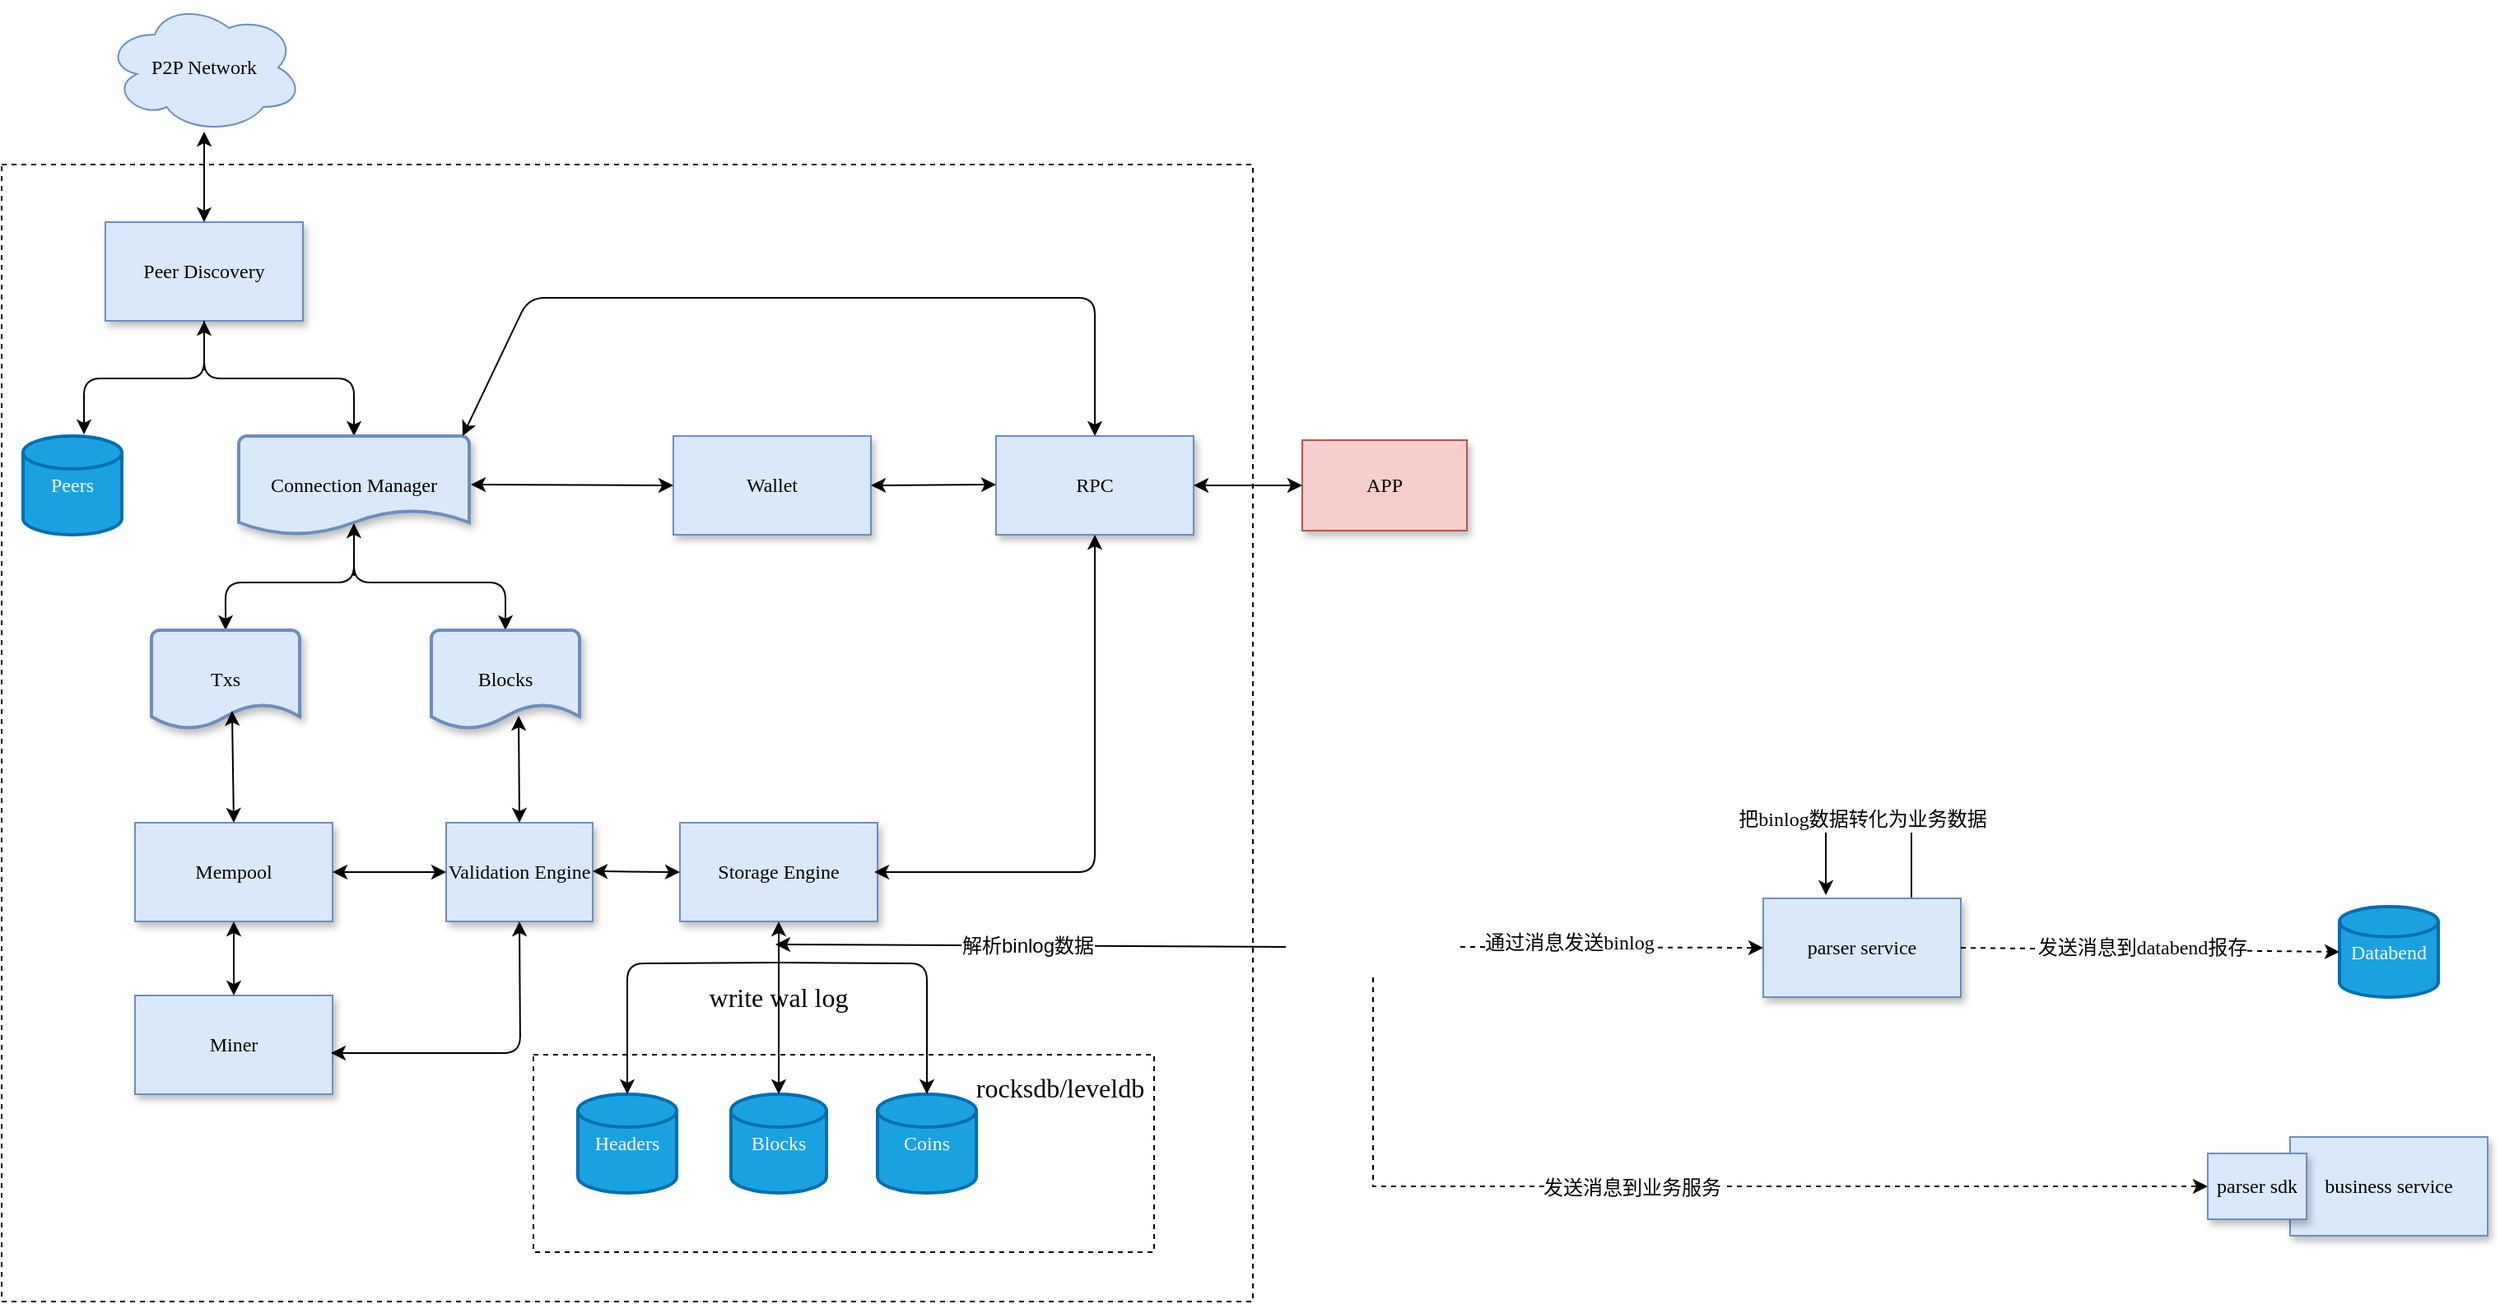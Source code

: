<mxfile version="24.7.7">
  <diagram name="第 1 页" id="tgMQHVBDHuroJmxmnegw">
    <mxGraphModel dx="1242" dy="749" grid="1" gridSize="10" guides="1" tooltips="1" connect="1" arrows="1" fold="1" page="1" pageScale="1" pageWidth="1654" pageHeight="1169" math="0" shadow="0">
      <root>
        <mxCell id="0" />
        <mxCell id="1" parent="0" />
        <mxCell id="X7fMvcYtnIwSlndWAkHu-51" value="" style="rounded=0;whiteSpace=wrap;html=1;dashed=1;fillColor=none;fontFamily=Tahoma;" parent="1" vertex="1">
          <mxGeometry x="30" y="109" width="760" height="691" as="geometry" />
        </mxCell>
        <mxCell id="X7fMvcYtnIwSlndWAkHu-61" value="" style="rounded=0;whiteSpace=wrap;html=1;fillColor=none;dashed=1;" parent="1" vertex="1">
          <mxGeometry x="353" y="650" width="377" height="120" as="geometry" />
        </mxCell>
        <mxCell id="X7fMvcYtnIwSlndWAkHu-8" style="edgeStyle=orthogonalEdgeStyle;rounded=1;orthogonalLoop=1;jettySize=auto;html=1;exitX=0.5;exitY=1;exitDx=0;exitDy=0;curved=0;fontFamily=Tahoma;" parent="1" source="X7fMvcYtnIwSlndWAkHu-1" target="X7fMvcYtnIwSlndWAkHu-2" edge="1">
          <mxGeometry relative="1" as="geometry" />
        </mxCell>
        <mxCell id="X7fMvcYtnIwSlndWAkHu-1" value="Peer Discovery" style="rounded=0;whiteSpace=wrap;html=1;shadow=1;fillColor=#dae8fc;strokeColor=#6c8ebf;fontFamily=Tahoma;" parent="1" vertex="1">
          <mxGeometry x="93" y="144" width="120" height="60" as="geometry" />
        </mxCell>
        <mxCell id="X7fMvcYtnIwSlndWAkHu-24" value="" style="edgeStyle=orthogonalEdgeStyle;rounded=1;orthogonalLoop=1;jettySize=auto;html=1;curved=0;fontFamily=Tahoma;" parent="1" source="X7fMvcYtnIwSlndWAkHu-2" target="X7fMvcYtnIwSlndWAkHu-16" edge="1">
          <mxGeometry relative="1" as="geometry" />
        </mxCell>
        <mxCell id="X7fMvcYtnIwSlndWAkHu-25" value="" style="edgeStyle=orthogonalEdgeStyle;rounded=1;orthogonalLoop=1;jettySize=auto;html=1;curved=0;fontFamily=Tahoma;" parent="1" source="X7fMvcYtnIwSlndWAkHu-2" target="X7fMvcYtnIwSlndWAkHu-15" edge="1">
          <mxGeometry relative="1" as="geometry" />
        </mxCell>
        <mxCell id="X7fMvcYtnIwSlndWAkHu-2" value="Connection Manager" style="strokeWidth=2;html=1;shape=mxgraph.flowchart.document2;whiteSpace=wrap;size=0.25;shadow=1;fillColor=#dae8fc;strokeColor=#6c8ebf;fontFamily=Tahoma;" parent="1" vertex="1">
          <mxGeometry x="174" y="274" width="140" height="60" as="geometry" />
        </mxCell>
        <mxCell id="X7fMvcYtnIwSlndWAkHu-3" value="Peers" style="strokeWidth=2;html=1;shape=mxgraph.flowchart.database;whiteSpace=wrap;fillColor=#1ba1e2;fontColor=#ffffff;strokeColor=#006EAF;fontFamily=Tahoma;" parent="1" vertex="1">
          <mxGeometry x="43" y="274" width="60" height="60" as="geometry" />
        </mxCell>
        <mxCell id="X7fMvcYtnIwSlndWAkHu-7" style="edgeStyle=orthogonalEdgeStyle;rounded=1;orthogonalLoop=1;jettySize=auto;html=1;exitX=0.5;exitY=1;exitDx=0;exitDy=0;entryX=0.617;entryY=-0.017;entryDx=0;entryDy=0;entryPerimeter=0;curved=0;fontFamily=Tahoma;" parent="1" source="X7fMvcYtnIwSlndWAkHu-1" target="X7fMvcYtnIwSlndWAkHu-3" edge="1">
          <mxGeometry relative="1" as="geometry" />
        </mxCell>
        <mxCell id="X7fMvcYtnIwSlndWAkHu-9" value="" style="endArrow=classic;html=1;rounded=0;entryX=0.5;entryY=1;entryDx=0;entryDy=0;fontFamily=Tahoma;" parent="1" target="X7fMvcYtnIwSlndWAkHu-1" edge="1">
          <mxGeometry width="50" height="50" relative="1" as="geometry">
            <mxPoint x="153" y="234" as="sourcePoint" />
            <mxPoint x="173" y="254" as="targetPoint" />
          </mxGeometry>
        </mxCell>
        <mxCell id="X7fMvcYtnIwSlndWAkHu-10" value="Wallet" style="rounded=0;whiteSpace=wrap;html=1;fillColor=#dae8fc;strokeColor=#6c8ebf;shadow=1;fontFamily=Tahoma;" parent="1" vertex="1">
          <mxGeometry x="438" y="274" width="120" height="60" as="geometry" />
        </mxCell>
        <mxCell id="X7fMvcYtnIwSlndWAkHu-11" value="" style="endArrow=classic;startArrow=classic;html=1;rounded=0;entryX=0;entryY=0.5;entryDx=0;entryDy=0;fontFamily=Tahoma;" parent="1" target="X7fMvcYtnIwSlndWAkHu-10" edge="1">
          <mxGeometry width="50" height="50" relative="1" as="geometry">
            <mxPoint x="315" y="303.5" as="sourcePoint" />
            <mxPoint x="395" y="303.5" as="targetPoint" />
          </mxGeometry>
        </mxCell>
        <mxCell id="X7fMvcYtnIwSlndWAkHu-12" value="RPC" style="rounded=0;whiteSpace=wrap;html=1;fillColor=#dae8fc;strokeColor=#6c8ebf;shadow=1;fontFamily=Tahoma;" parent="1" vertex="1">
          <mxGeometry x="634" y="274" width="120" height="60" as="geometry" />
        </mxCell>
        <mxCell id="X7fMvcYtnIwSlndWAkHu-13" value="" style="endArrow=classic;startArrow=classic;html=1;rounded=0;exitX=1;exitY=0.5;exitDx=0;exitDy=0;fontFamily=Tahoma;" parent="1" source="X7fMvcYtnIwSlndWAkHu-10" edge="1">
          <mxGeometry width="50" height="50" relative="1" as="geometry">
            <mxPoint x="564" y="304" as="sourcePoint" />
            <mxPoint x="634" y="303.5" as="targetPoint" />
          </mxGeometry>
        </mxCell>
        <mxCell id="X7fMvcYtnIwSlndWAkHu-15" value="Txs" style="strokeWidth=2;html=1;shape=mxgraph.flowchart.document2;whiteSpace=wrap;size=0.25;shadow=1;fillColor=#dae8fc;strokeColor=#6c8ebf;fontFamily=Tahoma;" parent="1" vertex="1">
          <mxGeometry x="121" y="392" width="90" height="60" as="geometry" />
        </mxCell>
        <mxCell id="X7fMvcYtnIwSlndWAkHu-16" value="Blocks" style="strokeWidth=2;html=1;shape=mxgraph.flowchart.document2;whiteSpace=wrap;size=0.25;shadow=1;fillColor=#dae8fc;strokeColor=#6c8ebf;fontFamily=Tahoma;" parent="1" vertex="1">
          <mxGeometry x="291" y="392" width="90" height="60" as="geometry" />
        </mxCell>
        <mxCell id="X7fMvcYtnIwSlndWAkHu-26" value="" style="endArrow=classic;html=1;rounded=0;entryX=0.514;entryY=0.883;entryDx=0;entryDy=0;entryPerimeter=0;fontFamily=Tahoma;" parent="1" edge="1">
          <mxGeometry width="50" height="50" relative="1" as="geometry">
            <mxPoint x="244" y="359" as="sourcePoint" />
            <mxPoint x="243.96" y="326.98" as="targetPoint" />
          </mxGeometry>
        </mxCell>
        <mxCell id="X7fMvcYtnIwSlndWAkHu-27" value="Mempool" style="rounded=0;whiteSpace=wrap;html=1;fillColor=#dae8fc;strokeColor=#6c8ebf;shadow=1;fontFamily=Tahoma;" parent="1" vertex="1">
          <mxGeometry x="111" y="509" width="120" height="60" as="geometry" />
        </mxCell>
        <mxCell id="X7fMvcYtnIwSlndWAkHu-28" value="Validation Engine" style="rounded=0;whiteSpace=wrap;html=1;fillColor=#dae8fc;strokeColor=#6c8ebf;shadow=1;fontFamily=Tahoma;" parent="1" vertex="1">
          <mxGeometry x="300" y="509" width="89" height="60" as="geometry" />
        </mxCell>
        <mxCell id="X7fMvcYtnIwSlndWAkHu-29" value="" style="endArrow=classic;startArrow=classic;html=1;rounded=0;exitX=0.5;exitY=0;exitDx=0;exitDy=0;entryX=0.544;entryY=0.817;entryDx=0;entryDy=0;entryPerimeter=0;fontFamily=Tahoma;" parent="1" source="X7fMvcYtnIwSlndWAkHu-27" target="X7fMvcYtnIwSlndWAkHu-15" edge="1">
          <mxGeometry width="50" height="50" relative="1" as="geometry">
            <mxPoint x="121" y="489" as="sourcePoint" />
            <mxPoint x="171" y="469" as="targetPoint" />
          </mxGeometry>
        </mxCell>
        <mxCell id="X7fMvcYtnIwSlndWAkHu-33" value="Miner" style="rounded=0;whiteSpace=wrap;html=1;fillColor=#dae8fc;strokeColor=#6c8ebf;shadow=1;fontFamily=Tahoma;" parent="1" vertex="1">
          <mxGeometry x="111" y="614" width="120" height="60" as="geometry" />
        </mxCell>
        <mxCell id="X7fMvcYtnIwSlndWAkHu-34" value="" style="endArrow=classic;startArrow=classic;html=1;rounded=0;exitX=0.5;exitY=0;exitDx=0;exitDy=0;fontFamily=Tahoma;" parent="1" source="X7fMvcYtnIwSlndWAkHu-33" edge="1">
          <mxGeometry width="50" height="50" relative="1" as="geometry">
            <mxPoint x="121" y="619" as="sourcePoint" />
            <mxPoint x="171" y="569" as="targetPoint" />
          </mxGeometry>
        </mxCell>
        <mxCell id="X7fMvcYtnIwSlndWAkHu-35" value="" style="endArrow=classic;startArrow=classic;html=1;rounded=0;entryX=0;entryY=0.5;entryDx=0;entryDy=0;exitX=1;exitY=0.5;exitDx=0;exitDy=0;fontFamily=Tahoma;" parent="1" source="X7fMvcYtnIwSlndWAkHu-27" target="X7fMvcYtnIwSlndWAkHu-28" edge="1">
          <mxGeometry width="50" height="50" relative="1" as="geometry">
            <mxPoint x="231" y="549" as="sourcePoint" />
            <mxPoint x="281" y="499" as="targetPoint" />
          </mxGeometry>
        </mxCell>
        <mxCell id="X7fMvcYtnIwSlndWAkHu-38" value="" style="endArrow=classic;startArrow=classic;html=1;rounded=0;exitX=0.5;exitY=0;exitDx=0;exitDy=0;entryX=0.589;entryY=0.867;entryDx=0;entryDy=0;entryPerimeter=0;fontFamily=Tahoma;" parent="1" source="X7fMvcYtnIwSlndWAkHu-28" target="X7fMvcYtnIwSlndWAkHu-16" edge="1">
          <mxGeometry width="50" height="50" relative="1" as="geometry">
            <mxPoint x="300" y="489" as="sourcePoint" />
            <mxPoint x="350" y="439" as="targetPoint" />
          </mxGeometry>
        </mxCell>
        <mxCell id="X7fMvcYtnIwSlndWAkHu-39" value="Storage Engine" style="rounded=0;whiteSpace=wrap;html=1;fillColor=#dae8fc;strokeColor=#6c8ebf;shadow=1;fontFamily=Tahoma;" parent="1" vertex="1">
          <mxGeometry x="442" y="509" width="120" height="60" as="geometry" />
        </mxCell>
        <mxCell id="X7fMvcYtnIwSlndWAkHu-40" value="" style="endArrow=classic;startArrow=classic;html=1;rounded=1;entryX=0.5;entryY=1;entryDx=0;entryDy=0;curved=0;fontFamily=Tahoma;" parent="1" target="X7fMvcYtnIwSlndWAkHu-28" edge="1">
          <mxGeometry width="50" height="50" relative="1" as="geometry">
            <mxPoint x="230" y="649" as="sourcePoint" />
            <mxPoint x="280" y="599" as="targetPoint" />
            <Array as="points">
              <mxPoint x="345" y="649" />
            </Array>
          </mxGeometry>
        </mxCell>
        <mxCell id="X7fMvcYtnIwSlndWAkHu-41" value="" style="endArrow=classic;startArrow=classic;html=1;rounded=0;exitX=1;exitY=0.5;exitDx=0;exitDy=0;entryX=0;entryY=0.5;entryDx=0;entryDy=0;fontFamily=Tahoma;" parent="1" target="X7fMvcYtnIwSlndWAkHu-39" edge="1">
          <mxGeometry width="50" height="50" relative="1" as="geometry">
            <mxPoint x="389" y="538.5" as="sourcePoint" />
            <mxPoint x="430" y="539" as="targetPoint" />
          </mxGeometry>
        </mxCell>
        <mxCell id="X7fMvcYtnIwSlndWAkHu-43" value="Headers" style="strokeWidth=2;html=1;shape=mxgraph.flowchart.database;whiteSpace=wrap;fillColor=#1ba1e2;fontColor=#ffffff;strokeColor=#006EAF;fontFamily=Tahoma;" parent="1" vertex="1">
          <mxGeometry x="380" y="674" width="60" height="60" as="geometry" />
        </mxCell>
        <mxCell id="X7fMvcYtnIwSlndWAkHu-44" value="Blocks" style="strokeWidth=2;html=1;shape=mxgraph.flowchart.database;whiteSpace=wrap;fillColor=#1ba1e2;fontColor=#ffffff;strokeColor=#006EAF;fontFamily=Tahoma;" parent="1" vertex="1">
          <mxGeometry x="473" y="674" width="58" height="60" as="geometry" />
        </mxCell>
        <mxCell id="X7fMvcYtnIwSlndWAkHu-45" value="Coins" style="strokeWidth=2;html=1;shape=mxgraph.flowchart.database;whiteSpace=wrap;fillColor=#1ba1e2;fontColor=#ffffff;strokeColor=#006EAF;fontFamily=Tahoma;" parent="1" vertex="1">
          <mxGeometry x="562" y="674" width="60" height="60" as="geometry" />
        </mxCell>
        <mxCell id="X7fMvcYtnIwSlndWAkHu-47" style="edgeStyle=orthogonalEdgeStyle;rounded=1;orthogonalLoop=1;jettySize=auto;html=1;exitX=0.5;exitY=1;exitDx=0;exitDy=0;entryX=0.5;entryY=0;entryDx=0;entryDy=0;entryPerimeter=0;curved=0;fontFamily=Tahoma;" parent="1" target="X7fMvcYtnIwSlndWAkHu-43" edge="1">
          <mxGeometry relative="1" as="geometry">
            <mxPoint x="502" y="594" as="sourcePoint" />
          </mxGeometry>
        </mxCell>
        <mxCell id="X7fMvcYtnIwSlndWAkHu-48" style="edgeStyle=orthogonalEdgeStyle;rounded=1;orthogonalLoop=1;jettySize=auto;html=1;exitX=0.5;exitY=1;exitDx=0;exitDy=0;entryX=0.5;entryY=0;entryDx=0;entryDy=0;entryPerimeter=0;curved=0;fontFamily=Tahoma;" parent="1" target="X7fMvcYtnIwSlndWAkHu-45" edge="1">
          <mxGeometry relative="1" as="geometry">
            <mxPoint x="502" y="594" as="sourcePoint" />
          </mxGeometry>
        </mxCell>
        <mxCell id="X7fMvcYtnIwSlndWAkHu-49" value="" style="endArrow=classic;startArrow=classic;html=1;rounded=0;exitX=0.5;exitY=0;exitDx=0;exitDy=0;exitPerimeter=0;entryX=0.5;entryY=1;entryDx=0;entryDy=0;fontFamily=Tahoma;" parent="1" source="X7fMvcYtnIwSlndWAkHu-44" target="X7fMvcYtnIwSlndWAkHu-39" edge="1">
          <mxGeometry width="50" height="50" relative="1" as="geometry">
            <mxPoint x="450" y="644" as="sourcePoint" />
            <mxPoint x="502" y="594" as="targetPoint" />
          </mxGeometry>
        </mxCell>
        <mxCell id="X7fMvcYtnIwSlndWAkHu-50" value="APP" style="rounded=0;whiteSpace=wrap;html=1;fillColor=#f8cecc;strokeColor=#b85450;shadow=1;fontFamily=Tahoma;" parent="1" vertex="1">
          <mxGeometry x="820" y="276.5" width="100" height="55" as="geometry" />
        </mxCell>
        <mxCell id="X7fMvcYtnIwSlndWAkHu-52" value="" style="endArrow=classic;startArrow=classic;html=1;rounded=1;entryX=0.5;entryY=1;entryDx=0;entryDy=0;curved=0;fontFamily=Tahoma;" parent="1" target="X7fMvcYtnIwSlndWAkHu-12" edge="1">
          <mxGeometry width="50" height="50" relative="1" as="geometry">
            <mxPoint x="560" y="539" as="sourcePoint" />
            <mxPoint x="610" y="489" as="targetPoint" />
            <Array as="points">
              <mxPoint x="694" y="539" />
            </Array>
          </mxGeometry>
        </mxCell>
        <mxCell id="X7fMvcYtnIwSlndWAkHu-53" value="" style="endArrow=classic;startArrow=classic;html=1;rounded=0;entryX=0;entryY=0.5;entryDx=0;entryDy=0;exitX=1;exitY=0.5;exitDx=0;exitDy=0;fontFamily=Tahoma;" parent="1" source="X7fMvcYtnIwSlndWAkHu-12" target="X7fMvcYtnIwSlndWAkHu-50" edge="1">
          <mxGeometry width="50" height="50" relative="1" as="geometry">
            <mxPoint x="760" y="309" as="sourcePoint" />
            <mxPoint x="810" y="259" as="targetPoint" />
          </mxGeometry>
        </mxCell>
        <mxCell id="X7fMvcYtnIwSlndWAkHu-54" value="P2P Network" style="ellipse;shape=cloud;whiteSpace=wrap;html=1;fillColor=#dae8fc;strokeColor=#6c8ebf;fontFamily=Tahoma;" parent="1" vertex="1">
          <mxGeometry x="93" y="10" width="120" height="80" as="geometry" />
        </mxCell>
        <mxCell id="X7fMvcYtnIwSlndWAkHu-55" value="" style="endArrow=classic;startArrow=classic;html=1;rounded=0;exitX=0.5;exitY=0;exitDx=0;exitDy=0;entryX=0.5;entryY=0.988;entryDx=0;entryDy=0;entryPerimeter=0;" parent="1" source="X7fMvcYtnIwSlndWAkHu-1" target="X7fMvcYtnIwSlndWAkHu-54" edge="1">
          <mxGeometry width="50" height="50" relative="1" as="geometry">
            <mxPoint x="110" y="130" as="sourcePoint" />
            <mxPoint x="160" y="80" as="targetPoint" />
          </mxGeometry>
        </mxCell>
        <mxCell id="X7fMvcYtnIwSlndWAkHu-60" value="" style="endArrow=classic;startArrow=classic;html=1;rounded=1;entryX=0.5;entryY=0;entryDx=0;entryDy=0;curved=0;" parent="1" target="X7fMvcYtnIwSlndWAkHu-12" edge="1">
          <mxGeometry width="50" height="50" relative="1" as="geometry">
            <mxPoint x="310" y="274" as="sourcePoint" />
            <mxPoint x="360" y="230" as="targetPoint" />
            <Array as="points">
              <mxPoint x="350" y="190" />
              <mxPoint x="694" y="190" />
            </Array>
          </mxGeometry>
        </mxCell>
        <mxCell id="X7fMvcYtnIwSlndWAkHu-62" value="rocksdb/leveldb" style="text;strokeColor=none;align=center;fillColor=none;html=1;verticalAlign=middle;whiteSpace=wrap;rounded=0;fontFamily=Tahoma;fontSize=16;" parent="1" vertex="1">
          <mxGeometry x="630" y="650" width="86" height="40" as="geometry" />
        </mxCell>
        <mxCell id="X7fMvcYtnIwSlndWAkHu-63" value="write wal log" style="text;strokeColor=none;align=center;fillColor=none;html=1;verticalAlign=middle;whiteSpace=wrap;rounded=0;fontFamily=Tahoma;fontSize=16;" parent="1" vertex="1">
          <mxGeometry x="392" y="600" width="220" height="30" as="geometry" />
        </mxCell>
        <mxCell id="biFFm7S5w4ii-SgIbjmA-16" style="edgeStyle=orthogonalEdgeStyle;rounded=0;orthogonalLoop=1;jettySize=auto;html=1;exitX=0.75;exitY=0;exitDx=0;exitDy=0;entryX=0.317;entryY=-0.033;entryDx=0;entryDy=0;entryPerimeter=0;fontFamily=Tahoma;" edge="1" parent="1" source="M2bukFVJOcPTOaZUWw6n-1" target="M2bukFVJOcPTOaZUWw6n-1">
          <mxGeometry relative="1" as="geometry">
            <mxPoint x="1140" y="390" as="targetPoint" />
            <Array as="points">
              <mxPoint x="1190" y="510" />
              <mxPoint x="1138" y="510" />
            </Array>
          </mxGeometry>
        </mxCell>
        <mxCell id="biFFm7S5w4ii-SgIbjmA-17" value="把binlog数据转化为业务数据" style="edgeLabel;html=1;align=center;verticalAlign=middle;resizable=0;points=[];fontSize=12;fontFamily=Tahoma;" vertex="1" connectable="0" parent="biFFm7S5w4ii-SgIbjmA-16">
          <mxGeometry x="0.071" y="-3" relative="1" as="geometry">
            <mxPoint as="offset" />
          </mxGeometry>
        </mxCell>
        <mxCell id="M2bukFVJOcPTOaZUWw6n-1" value="parser service" style="rounded=0;whiteSpace=wrap;html=1;fillColor=#dae8fc;strokeColor=#6c8ebf;shadow=1;fontFamily=Tahoma;" parent="1" vertex="1">
          <mxGeometry x="1100" y="555" width="120" height="60" as="geometry" />
        </mxCell>
        <mxCell id="biFFm7S5w4ii-SgIbjmA-1" value="business service" style="rounded=0;whiteSpace=wrap;html=1;fillColor=#dae8fc;strokeColor=#6c8ebf;shadow=1;fontFamily=Tahoma;" vertex="1" parent="1">
          <mxGeometry x="1420" y="700" width="120" height="60" as="geometry" />
        </mxCell>
        <mxCell id="biFFm7S5w4ii-SgIbjmA-2" value="Databend" style="strokeWidth=2;html=1;shape=mxgraph.flowchart.database;whiteSpace=wrap;fillColor=#1ba1e2;fontColor=#ffffff;strokeColor=#006EAF;fontFamily=Tahoma;" vertex="1" parent="1">
          <mxGeometry x="1450" y="560" width="60" height="55" as="geometry" />
        </mxCell>
        <mxCell id="biFFm7S5w4ii-SgIbjmA-9" style="edgeStyle=orthogonalEdgeStyle;rounded=0;orthogonalLoop=1;jettySize=auto;html=1;exitX=0.5;exitY=1;exitDx=0;exitDy=0;entryX=0;entryY=0.5;entryDx=0;entryDy=0;dashed=1;fontFamily=Tahoma;" edge="1" parent="1" source="biFFm7S5w4ii-SgIbjmA-21" target="biFFm7S5w4ii-SgIbjmA-1">
          <mxGeometry relative="1" as="geometry" />
        </mxCell>
        <mxCell id="biFFm7S5w4ii-SgIbjmA-3" value="" style="shape=image;verticalLabelPosition=bottom;labelBackgroundColor=default;verticalAlign=top;aspect=fixed;imageAspect=0;image=https://ebpf.io/static/logo-black-98b7a1413b4a74ed961d292cf83da82e.svg;" vertex="1" parent="1">
          <mxGeometry x="810" y="566" width="106" height="37" as="geometry" />
        </mxCell>
        <mxCell id="biFFm7S5w4ii-SgIbjmA-6" value="" style="endArrow=classic;html=1;rounded=0;exitX=0;exitY=0.5;exitDx=0;exitDy=0;" edge="1" parent="1" source="biFFm7S5w4ii-SgIbjmA-3">
          <mxGeometry width="50" height="50" relative="1" as="geometry">
            <mxPoint x="810" y="583" as="sourcePoint" />
            <mxPoint x="500" y="583" as="targetPoint" />
          </mxGeometry>
        </mxCell>
        <mxCell id="biFFm7S5w4ii-SgIbjmA-11" value="解析binlog数据" style="edgeLabel;html=1;align=center;verticalAlign=middle;resizable=0;points=[];fontSize=12;" vertex="1" connectable="0" parent="biFFm7S5w4ii-SgIbjmA-6">
          <mxGeometry x="0.013" relative="1" as="geometry">
            <mxPoint as="offset" />
          </mxGeometry>
        </mxCell>
        <mxCell id="biFFm7S5w4ii-SgIbjmA-7" value="" style="endArrow=classic;html=1;rounded=0;entryX=0;entryY=0.5;entryDx=0;entryDy=0;exitX=1;exitY=0.5;exitDx=0;exitDy=0;dashed=1;fontFamily=Tahoma;" edge="1" parent="1" source="biFFm7S5w4ii-SgIbjmA-3" target="M2bukFVJOcPTOaZUWw6n-1">
          <mxGeometry width="50" height="50" relative="1" as="geometry">
            <mxPoint x="970" y="570" as="sourcePoint" />
            <mxPoint x="1020" y="520" as="targetPoint" />
          </mxGeometry>
        </mxCell>
        <mxCell id="biFFm7S5w4ii-SgIbjmA-12" value="通过消息发送binlog" style="edgeLabel;html=1;align=center;verticalAlign=middle;resizable=0;points=[];fontSize=12;fontFamily=Tahoma;" vertex="1" connectable="0" parent="biFFm7S5w4ii-SgIbjmA-7">
          <mxGeometry x="-0.283" y="3" relative="1" as="geometry">
            <mxPoint as="offset" />
          </mxGeometry>
        </mxCell>
        <mxCell id="biFFm7S5w4ii-SgIbjmA-8" value="" style="endArrow=classic;html=1;rounded=0;entryX=0;entryY=0.5;entryDx=0;entryDy=0;entryPerimeter=0;exitX=1;exitY=0.5;exitDx=0;exitDy=0;dashed=1;fontFamily=Tahoma;" edge="1" parent="1" source="M2bukFVJOcPTOaZUWw6n-1" target="biFFm7S5w4ii-SgIbjmA-2">
          <mxGeometry width="50" height="50" relative="1" as="geometry">
            <mxPoint x="1220" y="590" as="sourcePoint" />
            <mxPoint x="1270" y="540" as="targetPoint" />
          </mxGeometry>
        </mxCell>
        <mxCell id="biFFm7S5w4ii-SgIbjmA-19" value="发送消息到databend报存" style="edgeLabel;html=1;align=center;verticalAlign=middle;resizable=0;points=[];fontSize=12;fontFamily=Tahoma;" vertex="1" connectable="0" parent="biFFm7S5w4ii-SgIbjmA-8">
          <mxGeometry x="-0.043" y="2" relative="1" as="geometry">
            <mxPoint y="1" as="offset" />
          </mxGeometry>
        </mxCell>
        <mxCell id="biFFm7S5w4ii-SgIbjmA-22" value="" style="edgeStyle=orthogonalEdgeStyle;rounded=0;orthogonalLoop=1;jettySize=auto;html=1;exitX=0.5;exitY=1;exitDx=0;exitDy=0;entryX=0;entryY=0.5;entryDx=0;entryDy=0;dashed=1;fontFamily=Tahoma;" edge="1" parent="1" source="biFFm7S5w4ii-SgIbjmA-3" target="biFFm7S5w4ii-SgIbjmA-21">
          <mxGeometry relative="1" as="geometry">
            <mxPoint x="863" y="603" as="sourcePoint" />
            <mxPoint x="1420" y="730" as="targetPoint" />
          </mxGeometry>
        </mxCell>
        <mxCell id="biFFm7S5w4ii-SgIbjmA-23" value="发送消息到业务服务" style="edgeLabel;html=1;align=center;verticalAlign=middle;resizable=0;points=[];fontSize=12;fontFamily=Tahoma;" vertex="1" connectable="0" parent="biFFm7S5w4ii-SgIbjmA-22">
          <mxGeometry x="-0.105" relative="1" as="geometry">
            <mxPoint y="1" as="offset" />
          </mxGeometry>
        </mxCell>
        <mxCell id="biFFm7S5w4ii-SgIbjmA-21" value="parser sdk" style="rounded=0;whiteSpace=wrap;html=1;fillColor=#dae8fc;strokeColor=#6c8ebf;shadow=1;fontFamily=Tahoma;" vertex="1" parent="1">
          <mxGeometry x="1370" y="710" width="60" height="40" as="geometry" />
        </mxCell>
      </root>
    </mxGraphModel>
  </diagram>
</mxfile>
